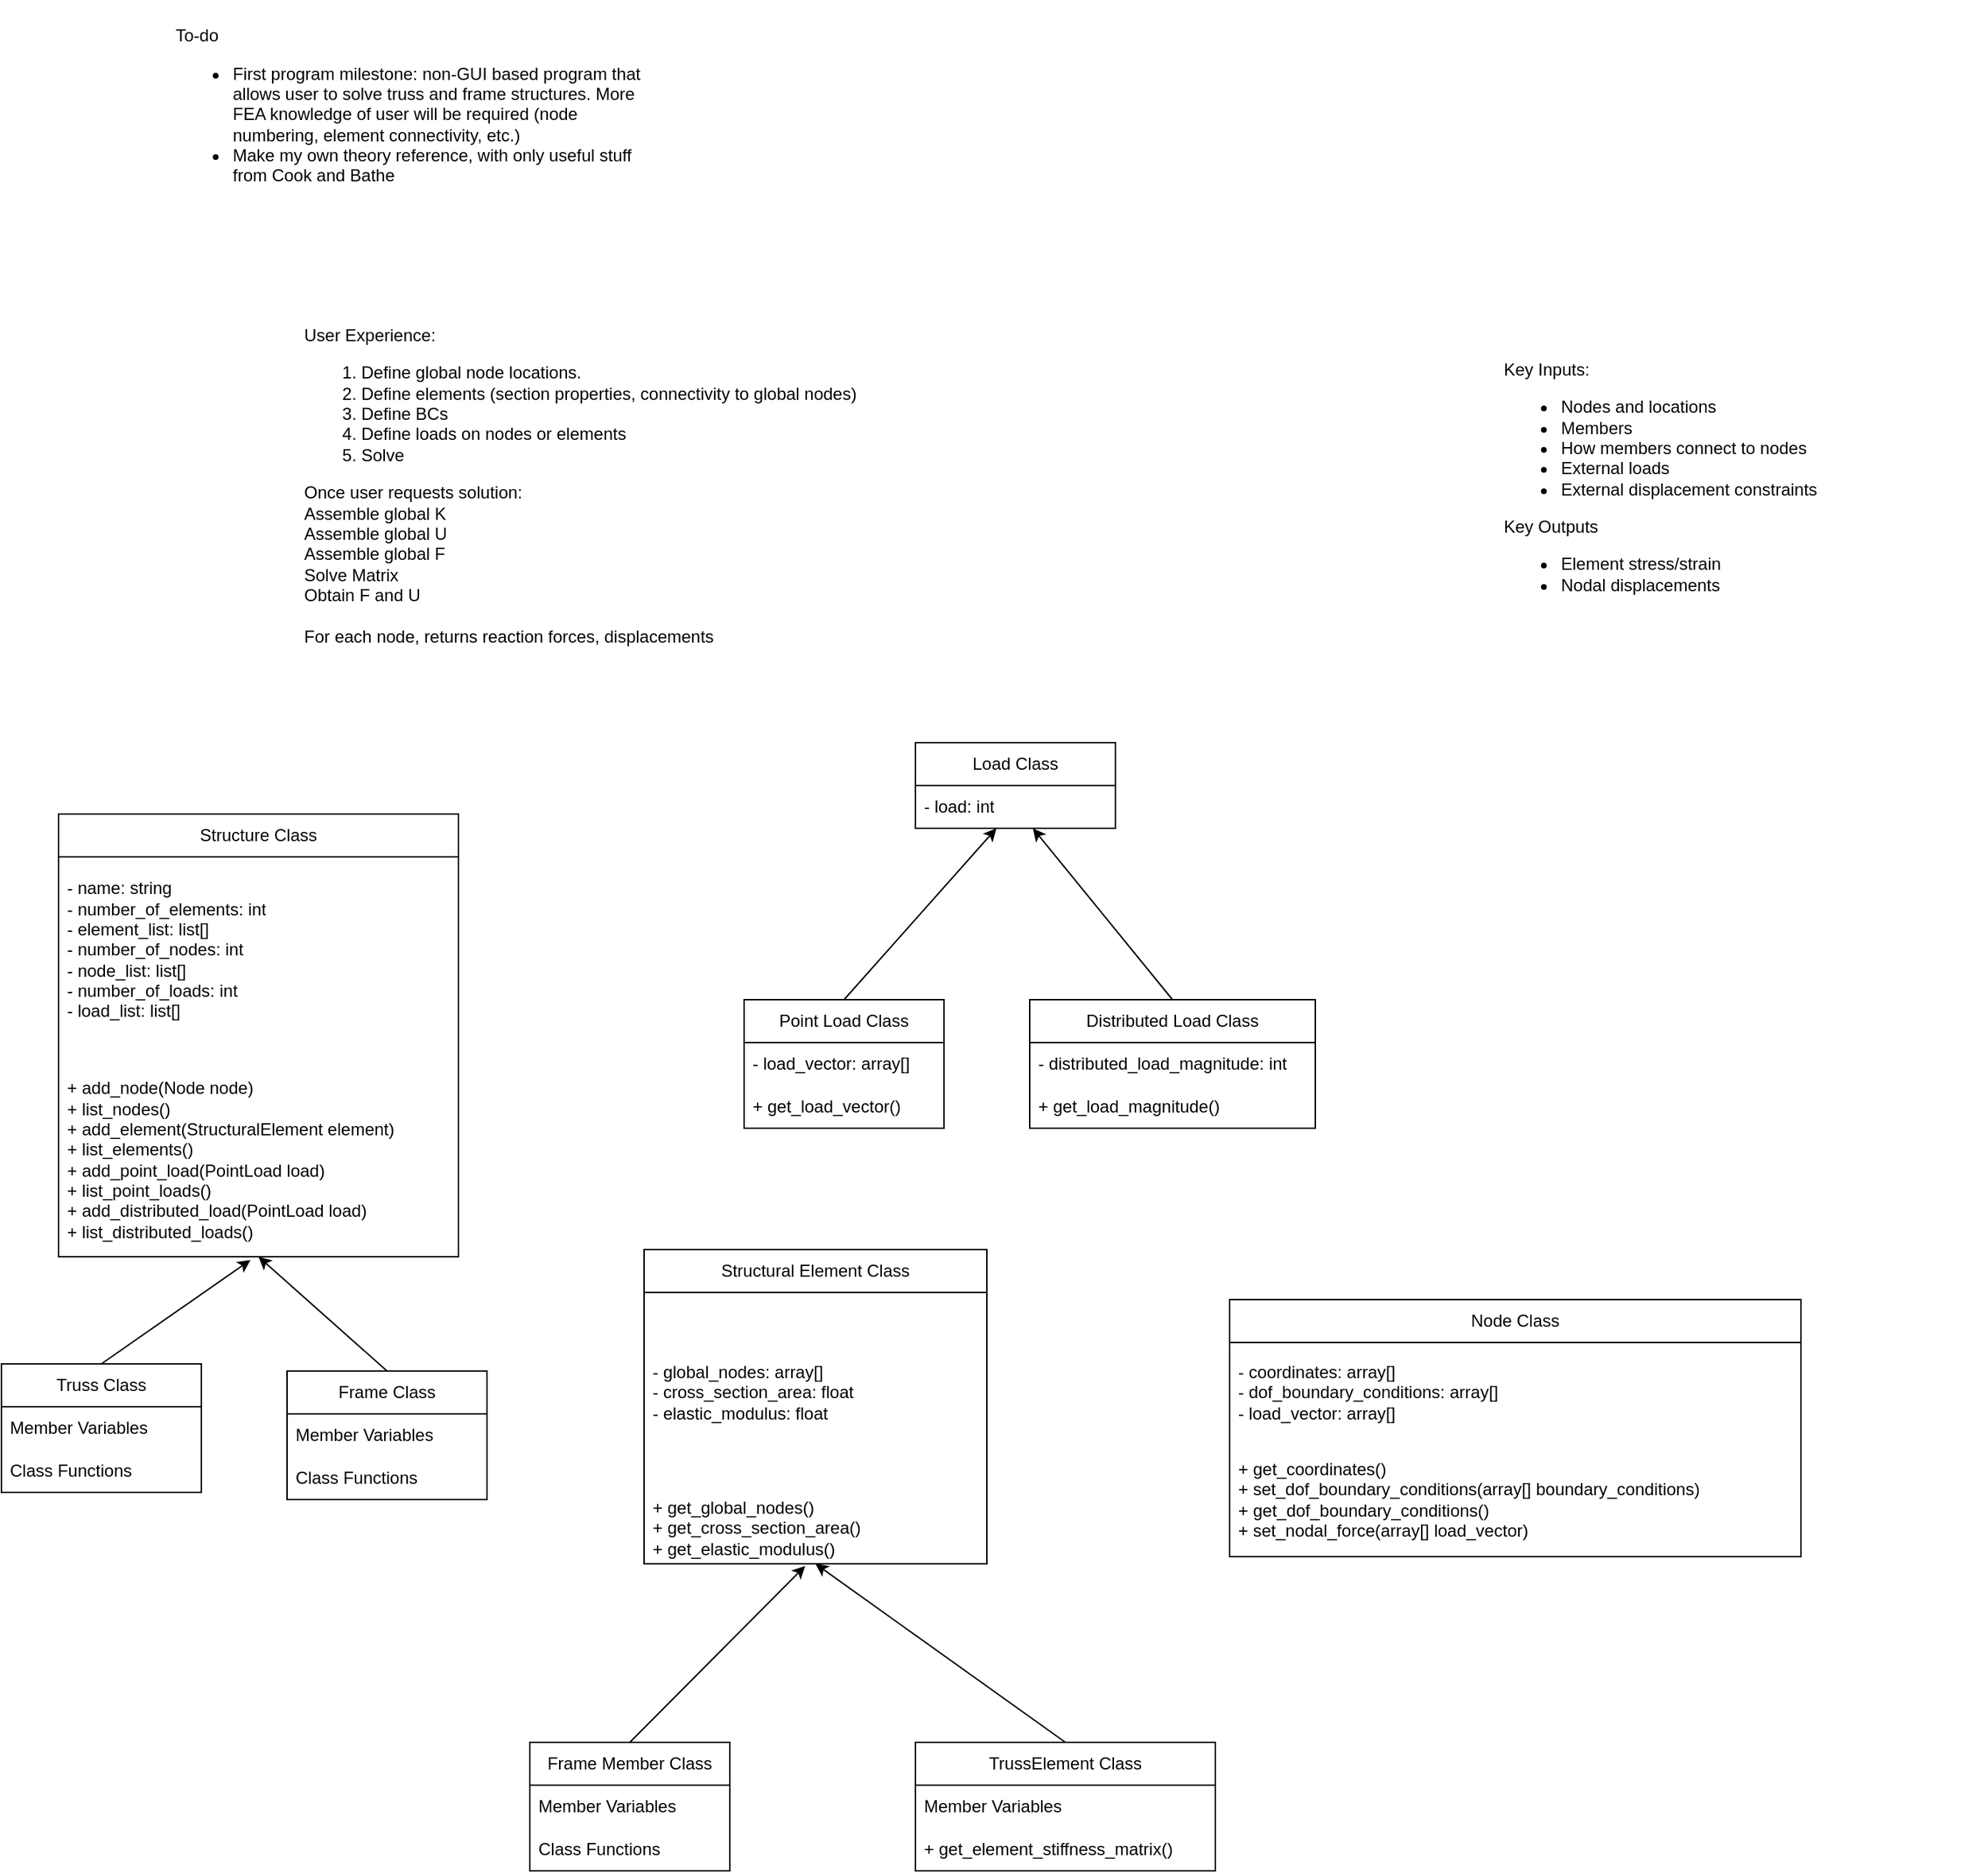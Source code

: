 <mxfile version="21.7.2" type="github">
  <diagram name="Page-1" id="8v4hivThOCxOhdB2SJ5s">
    <mxGraphModel dx="274" dy="1769" grid="1" gridSize="10" guides="1" tooltips="1" connect="1" arrows="1" fold="1" page="1" pageScale="1" pageWidth="850" pageHeight="1100" math="0" shadow="0">
      <root>
        <mxCell id="0" />
        <mxCell id="1" parent="0" />
        <mxCell id="5DhYSEr1fFvONISvYPqg-1" value="Structural Element Class" style="swimlane;fontStyle=0;childLayout=stackLayout;horizontal=1;startSize=30;horizontalStack=0;resizeParent=1;resizeParentMax=0;resizeLast=0;collapsible=1;marginBottom=0;whiteSpace=wrap;html=1;" parent="1" vertex="1">
          <mxGeometry x="680" y="-195" width="240" height="220" as="geometry" />
        </mxCell>
        <mxCell id="5DhYSEr1fFvONISvYPqg-3" value="&lt;span style=&quot;background-color: initial; text-align: justify;&quot;&gt;- global_nodes: array[]&lt;/span&gt;&lt;br&gt;&lt;span style=&quot;background-color: initial; text-align: justify;&quot;&gt;- cross_section_area: float&lt;/span&gt;&lt;br&gt;&lt;span style=&quot;background-color: initial; text-align: justify;&quot;&gt;- elastic_modulus: float&lt;/span&gt;" style="text;strokeColor=none;fillColor=none;align=left;verticalAlign=middle;spacingLeft=4;spacingRight=4;overflow=hidden;points=[[0,0.5],[1,0.5]];portConstraint=eastwest;rotatable=0;whiteSpace=wrap;html=1;" parent="5DhYSEr1fFvONISvYPqg-1" vertex="1">
          <mxGeometry y="30" width="240" height="140" as="geometry" />
        </mxCell>
        <mxCell id="5DhYSEr1fFvONISvYPqg-2" value="&lt;span style=&quot;background-color: initial;&quot;&gt;+ get_global_nodes()&lt;br&gt;+ get_cross_section_area()&lt;br&gt;+ get_elastic_modulus()&lt;br&gt;&lt;/span&gt;" style="text;strokeColor=none;fillColor=none;align=left;verticalAlign=middle;spacingLeft=4;spacingRight=4;overflow=hidden;points=[[0,0.5],[1,0.5]];portConstraint=eastwest;rotatable=0;whiteSpace=wrap;html=1;" parent="5DhYSEr1fFvONISvYPqg-1" vertex="1">
          <mxGeometry y="170" width="240" height="50" as="geometry" />
        </mxCell>
        <mxCell id="5DhYSEr1fFvONISvYPqg-5" value="Node Class" style="swimlane;fontStyle=0;childLayout=stackLayout;horizontal=1;startSize=30;horizontalStack=0;resizeParent=1;resizeParentMax=0;resizeLast=0;collapsible=1;marginBottom=0;whiteSpace=wrap;html=1;" parent="1" vertex="1">
          <mxGeometry x="1090" y="-160" width="400" height="180" as="geometry" />
        </mxCell>
        <mxCell id="5DhYSEr1fFvONISvYPqg-6" value="- coordinates: array[]&lt;br&gt;- dof_boundary_conditions: array[]&lt;br&gt;- load_vector: array[]" style="text;strokeColor=none;fillColor=none;align=left;verticalAlign=middle;spacingLeft=4;spacingRight=4;overflow=hidden;points=[[0,0.5],[1,0.5]];portConstraint=eastwest;rotatable=0;whiteSpace=wrap;html=1;" parent="5DhYSEr1fFvONISvYPqg-5" vertex="1">
          <mxGeometry y="30" width="400" height="70" as="geometry" />
        </mxCell>
        <mxCell id="5DhYSEr1fFvONISvYPqg-7" value="+ get_coordinates()&lt;br&gt;+ set_dof_boundary_conditions(array[] boundary_conditions)&lt;br&gt;+ get_dof_boundary_conditions()&lt;br&gt;+ set_nodal_force(array[] load_vector)" style="text;strokeColor=none;fillColor=none;align=left;verticalAlign=middle;spacingLeft=4;spacingRight=4;overflow=hidden;points=[[0,0.5],[1,0.5]];portConstraint=eastwest;rotatable=0;whiteSpace=wrap;html=1;" parent="5DhYSEr1fFvONISvYPqg-5" vertex="1">
          <mxGeometry y="100" width="400" height="80" as="geometry" />
        </mxCell>
        <mxCell id="5DhYSEr1fFvONISvYPqg-8" value="Structure Class" style="swimlane;fontStyle=0;childLayout=stackLayout;horizontal=1;startSize=30;horizontalStack=0;resizeParent=1;resizeParentMax=0;resizeLast=0;collapsible=1;marginBottom=0;whiteSpace=wrap;html=1;" parent="1" vertex="1">
          <mxGeometry x="270" y="-500" width="280" height="310" as="geometry" />
        </mxCell>
        <mxCell id="5DhYSEr1fFvONISvYPqg-9" value="- name: string&lt;br&gt;- number_of_elements: int&lt;br&gt;- element_list: list[]&lt;br&gt;- number_of_nodes: int&lt;br&gt;- node_list: list[]&lt;br&gt;- number_of_loads: int&lt;br&gt;- load_list: list[]" style="text;strokeColor=none;fillColor=none;align=left;verticalAlign=middle;spacingLeft=4;spacingRight=4;overflow=hidden;points=[[0,0.5],[1,0.5]];portConstraint=eastwest;rotatable=0;whiteSpace=wrap;html=1;" parent="5DhYSEr1fFvONISvYPqg-8" vertex="1">
          <mxGeometry y="30" width="280" height="130" as="geometry" />
        </mxCell>
        <mxCell id="5DhYSEr1fFvONISvYPqg-10" value="&lt;br&gt;+ add_node(Node node)&lt;br&gt;+ list_nodes()&lt;br&gt;+ add_element(StructuralElement element)&lt;br&gt;+ list_elements()&lt;br&gt;+ add_point_load(PointLoad load)&lt;br&gt;+ list_point_loads()&lt;br&gt;+ add_distributed_load(PointLoad load)&lt;br&gt;+ list_distributed_loads()" style="text;strokeColor=none;fillColor=none;align=left;verticalAlign=middle;spacingLeft=4;spacingRight=4;overflow=hidden;points=[[0,0.5],[1,0.5]];portConstraint=eastwest;rotatable=0;whiteSpace=wrap;html=1;" parent="5DhYSEr1fFvONISvYPqg-8" vertex="1">
          <mxGeometry y="160" width="280" height="150" as="geometry" />
        </mxCell>
        <mxCell id="5DhYSEr1fFvONISvYPqg-11" value="Truss Class" style="swimlane;fontStyle=0;childLayout=stackLayout;horizontal=1;startSize=30;horizontalStack=0;resizeParent=1;resizeParentMax=0;resizeLast=0;collapsible=1;marginBottom=0;whiteSpace=wrap;html=1;" parent="1" vertex="1">
          <mxGeometry x="230" y="-115" width="140" height="90" as="geometry" />
        </mxCell>
        <mxCell id="5DhYSEr1fFvONISvYPqg-12" value="Member Variables" style="text;strokeColor=none;fillColor=none;align=left;verticalAlign=middle;spacingLeft=4;spacingRight=4;overflow=hidden;points=[[0,0.5],[1,0.5]];portConstraint=eastwest;rotatable=0;whiteSpace=wrap;html=1;" parent="5DhYSEr1fFvONISvYPqg-11" vertex="1">
          <mxGeometry y="30" width="140" height="30" as="geometry" />
        </mxCell>
        <mxCell id="5DhYSEr1fFvONISvYPqg-13" value="Class Functions" style="text;strokeColor=none;fillColor=none;align=left;verticalAlign=middle;spacingLeft=4;spacingRight=4;overflow=hidden;points=[[0,0.5],[1,0.5]];portConstraint=eastwest;rotatable=0;whiteSpace=wrap;html=1;" parent="5DhYSEr1fFvONISvYPqg-11" vertex="1">
          <mxGeometry y="60" width="140" height="30" as="geometry" />
        </mxCell>
        <mxCell id="5DhYSEr1fFvONISvYPqg-14" value="Frame Class" style="swimlane;fontStyle=0;childLayout=stackLayout;horizontal=1;startSize=30;horizontalStack=0;resizeParent=1;resizeParentMax=0;resizeLast=0;collapsible=1;marginBottom=0;whiteSpace=wrap;html=1;" parent="1" vertex="1">
          <mxGeometry x="430" y="-110" width="140" height="90" as="geometry" />
        </mxCell>
        <mxCell id="5DhYSEr1fFvONISvYPqg-15" value="Member Variables" style="text;strokeColor=none;fillColor=none;align=left;verticalAlign=middle;spacingLeft=4;spacingRight=4;overflow=hidden;points=[[0,0.5],[1,0.5]];portConstraint=eastwest;rotatable=0;whiteSpace=wrap;html=1;" parent="5DhYSEr1fFvONISvYPqg-14" vertex="1">
          <mxGeometry y="30" width="140" height="30" as="geometry" />
        </mxCell>
        <mxCell id="5DhYSEr1fFvONISvYPqg-16" value="Class Functions" style="text;strokeColor=none;fillColor=none;align=left;verticalAlign=middle;spacingLeft=4;spacingRight=4;overflow=hidden;points=[[0,0.5],[1,0.5]];portConstraint=eastwest;rotatable=0;whiteSpace=wrap;html=1;" parent="5DhYSEr1fFvONISvYPqg-14" vertex="1">
          <mxGeometry y="60" width="140" height="30" as="geometry" />
        </mxCell>
        <mxCell id="5DhYSEr1fFvONISvYPqg-17" value="" style="endArrow=classic;html=1;rounded=0;entryX=0.48;entryY=1.015;entryDx=0;entryDy=0;entryPerimeter=0;exitX=0.5;exitY=0;exitDx=0;exitDy=0;" parent="1" source="5DhYSEr1fFvONISvYPqg-11" target="5DhYSEr1fFvONISvYPqg-10" edge="1">
          <mxGeometry width="50" height="50" relative="1" as="geometry">
            <mxPoint x="250" y="-250" as="sourcePoint" />
            <mxPoint x="300" y="-300" as="targetPoint" />
          </mxGeometry>
        </mxCell>
        <mxCell id="5DhYSEr1fFvONISvYPqg-19" value="" style="endArrow=classic;html=1;rounded=0;exitX=0.5;exitY=0;exitDx=0;exitDy=0;" parent="1" source="5DhYSEr1fFvONISvYPqg-14" edge="1">
          <mxGeometry width="50" height="50" relative="1" as="geometry">
            <mxPoint x="260" y="-240" as="sourcePoint" />
            <mxPoint x="410" y="-190" as="targetPoint" />
          </mxGeometry>
        </mxCell>
        <mxCell id="5DhYSEr1fFvONISvYPqg-20" value="Load Class" style="swimlane;fontStyle=0;childLayout=stackLayout;horizontal=1;startSize=30;horizontalStack=0;resizeParent=1;resizeParentMax=0;resizeLast=0;collapsible=1;marginBottom=0;whiteSpace=wrap;html=1;" parent="1" vertex="1">
          <mxGeometry x="870" y="-550" width="140" height="60" as="geometry" />
        </mxCell>
        <mxCell id="5DhYSEr1fFvONISvYPqg-21" value="- load: int" style="text;strokeColor=none;fillColor=none;align=left;verticalAlign=middle;spacingLeft=4;spacingRight=4;overflow=hidden;points=[[0,0.5],[1,0.5]];portConstraint=eastwest;rotatable=0;whiteSpace=wrap;html=1;" parent="5DhYSEr1fFvONISvYPqg-20" vertex="1">
          <mxGeometry y="30" width="140" height="30" as="geometry" />
        </mxCell>
        <mxCell id="5DhYSEr1fFvONISvYPqg-23" value="Point Load Class" style="swimlane;fontStyle=0;childLayout=stackLayout;horizontal=1;startSize=30;horizontalStack=0;resizeParent=1;resizeParentMax=0;resizeLast=0;collapsible=1;marginBottom=0;whiteSpace=wrap;html=1;" parent="1" vertex="1">
          <mxGeometry x="750" y="-370" width="140" height="90" as="geometry" />
        </mxCell>
        <mxCell id="5DhYSEr1fFvONISvYPqg-24" value="- load_vector: array[]" style="text;strokeColor=none;fillColor=none;align=left;verticalAlign=middle;spacingLeft=4;spacingRight=4;overflow=hidden;points=[[0,0.5],[1,0.5]];portConstraint=eastwest;rotatable=0;whiteSpace=wrap;html=1;" parent="5DhYSEr1fFvONISvYPqg-23" vertex="1">
          <mxGeometry y="30" width="140" height="30" as="geometry" />
        </mxCell>
        <mxCell id="5DhYSEr1fFvONISvYPqg-25" value="+ get_load_vector()" style="text;strokeColor=none;fillColor=none;align=left;verticalAlign=middle;spacingLeft=4;spacingRight=4;overflow=hidden;points=[[0,0.5],[1,0.5]];portConstraint=eastwest;rotatable=0;whiteSpace=wrap;html=1;" parent="5DhYSEr1fFvONISvYPqg-23" vertex="1">
          <mxGeometry y="60" width="140" height="30" as="geometry" />
        </mxCell>
        <mxCell id="5DhYSEr1fFvONISvYPqg-26" value="Distributed Load Class" style="swimlane;fontStyle=0;childLayout=stackLayout;horizontal=1;startSize=30;horizontalStack=0;resizeParent=1;resizeParentMax=0;resizeLast=0;collapsible=1;marginBottom=0;whiteSpace=wrap;html=1;" parent="1" vertex="1">
          <mxGeometry x="950" y="-370" width="200" height="90" as="geometry" />
        </mxCell>
        <mxCell id="5DhYSEr1fFvONISvYPqg-27" value="-&amp;nbsp;distributed_load_magnitude: int" style="text;strokeColor=none;fillColor=none;align=left;verticalAlign=middle;spacingLeft=4;spacingRight=4;overflow=hidden;points=[[0,0.5],[1,0.5]];portConstraint=eastwest;rotatable=0;whiteSpace=wrap;html=1;" parent="5DhYSEr1fFvONISvYPqg-26" vertex="1">
          <mxGeometry y="30" width="200" height="30" as="geometry" />
        </mxCell>
        <mxCell id="5DhYSEr1fFvONISvYPqg-28" value="+ get_load_magnitude()" style="text;strokeColor=none;fillColor=none;align=left;verticalAlign=middle;spacingLeft=4;spacingRight=4;overflow=hidden;points=[[0,0.5],[1,0.5]];portConstraint=eastwest;rotatable=0;whiteSpace=wrap;html=1;" parent="5DhYSEr1fFvONISvYPqg-26" vertex="1">
          <mxGeometry y="60" width="200" height="30" as="geometry" />
        </mxCell>
        <mxCell id="5DhYSEr1fFvONISvYPqg-29" value="" style="endArrow=classic;html=1;rounded=0;exitX=0.5;exitY=0;exitDx=0;exitDy=0;" parent="1" source="5DhYSEr1fFvONISvYPqg-23" target="5DhYSEr1fFvONISvYPqg-21" edge="1">
          <mxGeometry width="50" height="50" relative="1" as="geometry">
            <mxPoint x="490" y="-210" as="sourcePoint" />
            <mxPoint x="933.56" y="-460.21" as="targetPoint" />
          </mxGeometry>
        </mxCell>
        <mxCell id="5DhYSEr1fFvONISvYPqg-30" value="" style="endArrow=classic;html=1;rounded=0;exitX=0.5;exitY=0;exitDx=0;exitDy=0;" parent="1" source="5DhYSEr1fFvONISvYPqg-26" target="5DhYSEr1fFvONISvYPqg-21" edge="1">
          <mxGeometry width="50" height="50" relative="1" as="geometry">
            <mxPoint x="830" y="-320" as="sourcePoint" />
            <mxPoint x="933.56" y="-460.21" as="targetPoint" />
          </mxGeometry>
        </mxCell>
        <mxCell id="5DhYSEr1fFvONISvYPqg-31" value="Frame Member Class" style="swimlane;fontStyle=0;childLayout=stackLayout;horizontal=1;startSize=30;horizontalStack=0;resizeParent=1;resizeParentMax=0;resizeLast=0;collapsible=1;marginBottom=0;whiteSpace=wrap;html=1;" parent="1" vertex="1">
          <mxGeometry x="600" y="150" width="140" height="90" as="geometry" />
        </mxCell>
        <mxCell id="5DhYSEr1fFvONISvYPqg-32" value="Member Variables" style="text;strokeColor=none;fillColor=none;align=left;verticalAlign=middle;spacingLeft=4;spacingRight=4;overflow=hidden;points=[[0,0.5],[1,0.5]];portConstraint=eastwest;rotatable=0;whiteSpace=wrap;html=1;" parent="5DhYSEr1fFvONISvYPqg-31" vertex="1">
          <mxGeometry y="30" width="140" height="30" as="geometry" />
        </mxCell>
        <mxCell id="5DhYSEr1fFvONISvYPqg-33" value="Class Functions" style="text;strokeColor=none;fillColor=none;align=left;verticalAlign=middle;spacingLeft=4;spacingRight=4;overflow=hidden;points=[[0,0.5],[1,0.5]];portConstraint=eastwest;rotatable=0;whiteSpace=wrap;html=1;" parent="5DhYSEr1fFvONISvYPqg-31" vertex="1">
          <mxGeometry y="60" width="140" height="30" as="geometry" />
        </mxCell>
        <mxCell id="5DhYSEr1fFvONISvYPqg-34" value="TrussElement Class" style="swimlane;fontStyle=0;childLayout=stackLayout;horizontal=1;startSize=30;horizontalStack=0;resizeParent=1;resizeParentMax=0;resizeLast=0;collapsible=1;marginBottom=0;whiteSpace=wrap;html=1;" parent="1" vertex="1">
          <mxGeometry x="870" y="150" width="210" height="90" as="geometry" />
        </mxCell>
        <mxCell id="5DhYSEr1fFvONISvYPqg-35" value="Member Variables" style="text;strokeColor=none;fillColor=none;align=left;verticalAlign=middle;spacingLeft=4;spacingRight=4;overflow=hidden;points=[[0,0.5],[1,0.5]];portConstraint=eastwest;rotatable=0;whiteSpace=wrap;html=1;" parent="5DhYSEr1fFvONISvYPqg-34" vertex="1">
          <mxGeometry y="30" width="210" height="30" as="geometry" />
        </mxCell>
        <mxCell id="5DhYSEr1fFvONISvYPqg-36" value="+ get_element_stiffness_matrix()" style="text;strokeColor=none;fillColor=none;align=left;verticalAlign=middle;spacingLeft=4;spacingRight=4;overflow=hidden;points=[[0,0.5],[1,0.5]];portConstraint=eastwest;rotatable=0;whiteSpace=wrap;html=1;" parent="5DhYSEr1fFvONISvYPqg-34" vertex="1">
          <mxGeometry y="60" width="210" height="30" as="geometry" />
        </mxCell>
        <mxCell id="5DhYSEr1fFvONISvYPqg-37" value="" style="endArrow=classic;html=1;rounded=0;entryX=0.47;entryY=1.03;entryDx=0;entryDy=0;entryPerimeter=0;exitX=0.5;exitY=0;exitDx=0;exitDy=0;" parent="1" source="5DhYSEr1fFvONISvYPqg-31" target="5DhYSEr1fFvONISvYPqg-2" edge="1">
          <mxGeometry width="50" height="50" relative="1" as="geometry">
            <mxPoint x="490" y="-210" as="sourcePoint" />
            <mxPoint x="393" y="-308" as="targetPoint" />
          </mxGeometry>
        </mxCell>
        <mxCell id="5DhYSEr1fFvONISvYPqg-38" value="" style="endArrow=classic;html=1;rounded=0;entryX=0.5;entryY=1;entryDx=0;entryDy=0;exitX=0.5;exitY=0;exitDx=0;exitDy=0;" parent="1" source="5DhYSEr1fFvONISvYPqg-34" target="5DhYSEr1fFvONISvYPqg-1" edge="1">
          <mxGeometry width="50" height="50" relative="1" as="geometry">
            <mxPoint x="680" y="90" as="sourcePoint" />
            <mxPoint x="812" y="2" as="targetPoint" />
          </mxGeometry>
        </mxCell>
        <mxCell id="5DhYSEr1fFvONISvYPqg-40" value="Key Inputs:&lt;br&gt;&lt;ul&gt;&lt;li&gt;Nodes and locations&lt;/li&gt;&lt;li&gt;Members&lt;/li&gt;&lt;li&gt;How members connect to nodes&lt;/li&gt;&lt;li&gt;External loads&lt;/li&gt;&lt;li&gt;External displacement constraints&lt;/li&gt;&lt;/ul&gt;&lt;div&gt;Key Outputs&lt;/div&gt;&lt;div&gt;&lt;ul&gt;&lt;li&gt;Element stress/strain&lt;/li&gt;&lt;li&gt;Nodal displacements&lt;/li&gt;&lt;/ul&gt;&lt;/div&gt;" style="text;html=1;strokeColor=none;fillColor=none;align=left;verticalAlign=middle;whiteSpace=wrap;rounded=0;" parent="1" vertex="1">
          <mxGeometry x="1280" y="-810" width="340" height="160" as="geometry" />
        </mxCell>
        <mxCell id="5DhYSEr1fFvONISvYPqg-41" value="To-do&lt;br&gt;&lt;ul&gt;&lt;li&gt;First program milestone: non-GUI based program that allows user to solve truss and frame structures. More FEA knowledge of user will be required (node numbering, element connectivity, etc.)&lt;/li&gt;&lt;li&gt;Make my own theory reference, with only useful stuff from Cook and Bathe&lt;/li&gt;&lt;/ul&gt;" style="text;html=1;strokeColor=none;fillColor=none;align=left;verticalAlign=middle;whiteSpace=wrap;rounded=0;" parent="1" vertex="1">
          <mxGeometry x="350" y="-1070" width="340" height="160" as="geometry" />
        </mxCell>
        <mxCell id="RbHJwu_WiSMOWjQ95nWx-1" value="User Experience:&lt;br&gt;&lt;ol&gt;&lt;li&gt;Define global node locations.&lt;/li&gt;&lt;li&gt;Define elements (section properties, connectivity to global nodes)&lt;/li&gt;&lt;li&gt;Define BCs&amp;nbsp;&lt;/li&gt;&lt;li&gt;Define loads on nodes or elements&lt;/li&gt;&lt;li&gt;Solve&lt;/li&gt;&lt;/ol&gt;&lt;div&gt;Once user requests solution:&lt;/div&gt;&lt;div&gt;Assemble global K&lt;/div&gt;&lt;div&gt;Assemble global U&lt;/div&gt;&lt;div&gt;Assemble global F&lt;/div&gt;&lt;div&gt;Solve Matrix&lt;/div&gt;&lt;div&gt;Obtain F and U&lt;/div&gt;&lt;div&gt;&lt;br&gt;&lt;/div&gt;&lt;div&gt;For each node, returns reaction forces, displacements&lt;/div&gt;" style="text;html=1;strokeColor=none;fillColor=none;align=left;verticalAlign=middle;whiteSpace=wrap;rounded=0;" parent="1" vertex="1">
          <mxGeometry x="440" y="-845" width="400" height="230" as="geometry" />
        </mxCell>
      </root>
    </mxGraphModel>
  </diagram>
</mxfile>
